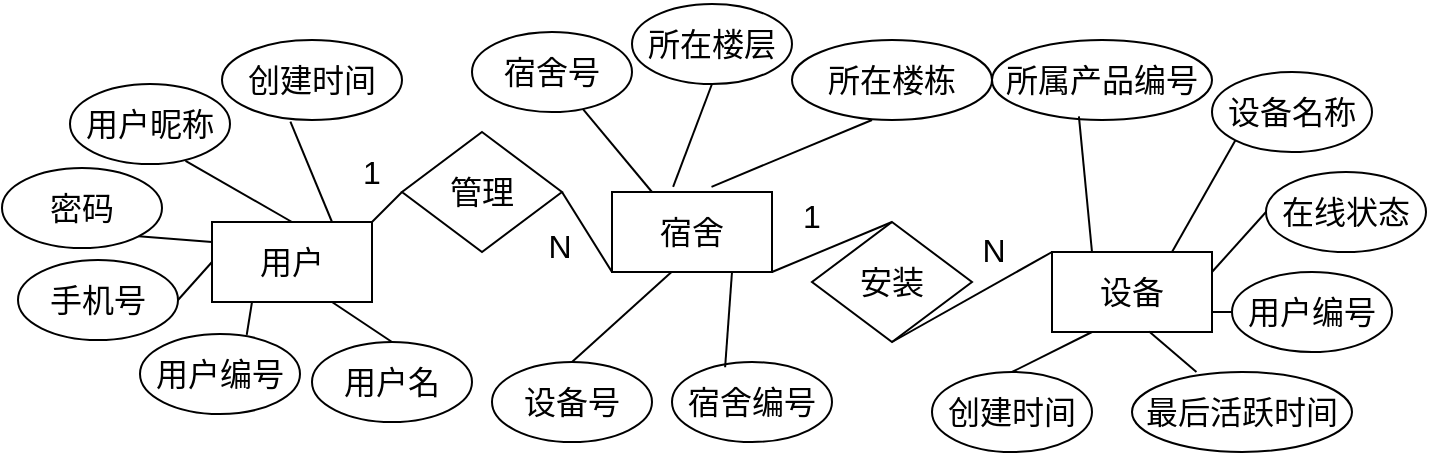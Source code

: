 <mxfile version="27.1.1">
  <diagram name="第 1 页" id="cBxDJ5uTzZWAd_RzUhWE">
    <mxGraphModel dx="1500" dy="830" grid="1" gridSize="10" guides="1" tooltips="1" connect="1" arrows="1" fold="1" page="1" pageScale="1" pageWidth="827" pageHeight="1169" math="0" shadow="0">
      <root>
        <mxCell id="0" />
        <mxCell id="1" parent="0" />
        <mxCell id="m72gc2Hyg6_g233Kz7tN-1" value="&lt;font style=&quot;font-size: 16px;&quot;&gt;宿舍&lt;/font&gt;" style="rounded=0;whiteSpace=wrap;html=1;" vertex="1" parent="1">
          <mxGeometry x="420" y="480" width="80" height="40" as="geometry" />
        </mxCell>
        <mxCell id="m72gc2Hyg6_g233Kz7tN-2" value="&lt;font style=&quot;font-size: 16px;&quot;&gt;设备&lt;/font&gt;" style="rounded=0;whiteSpace=wrap;html=1;" vertex="1" parent="1">
          <mxGeometry x="640" y="510" width="80" height="40" as="geometry" />
        </mxCell>
        <mxCell id="m72gc2Hyg6_g233Kz7tN-3" value="&lt;p class=&quot;MsoNormal&quot;&gt;&lt;font face=&quot;Helvetica&quot; style=&quot;font-size: 16px;&quot;&gt;设备名称&lt;/font&gt;&lt;/p&gt;" style="ellipse;whiteSpace=wrap;html=1;" vertex="1" parent="1">
          <mxGeometry x="720" y="420" width="80" height="40" as="geometry" />
        </mxCell>
        <mxCell id="m72gc2Hyg6_g233Kz7tN-4" value="&lt;p class=&quot;MsoNormal&quot;&gt;&lt;font face=&quot;Helvetica&quot; style=&quot;font-size: 16px;&quot;&gt;在线状态&lt;/font&gt;&lt;/p&gt;" style="ellipse;whiteSpace=wrap;html=1;" vertex="1" parent="1">
          <mxGeometry x="747" y="470" width="80" height="40" as="geometry" />
        </mxCell>
        <mxCell id="m72gc2Hyg6_g233Kz7tN-5" value="&lt;p class=&quot;MsoNormal&quot;&gt;&lt;font face=&quot;Helvetica&quot; style=&quot;font-size: 16px;&quot;&gt;用户编号&lt;/font&gt;&lt;/p&gt;" style="ellipse;whiteSpace=wrap;html=1;" vertex="1" parent="1">
          <mxGeometry x="730" y="520" width="80" height="40" as="geometry" />
        </mxCell>
        <mxCell id="m72gc2Hyg6_g233Kz7tN-6" value="&lt;p class=&quot;MsoNormal&quot;&gt;&lt;font face=&quot;Helvetica&quot; style=&quot;font-size: 16px;&quot;&gt;最后活跃时间&lt;/font&gt;&lt;/p&gt;" style="ellipse;whiteSpace=wrap;html=1;" vertex="1" parent="1">
          <mxGeometry x="680" y="570" width="110" height="40" as="geometry" />
        </mxCell>
        <mxCell id="m72gc2Hyg6_g233Kz7tN-7" value="&lt;p class=&quot;MsoNormal&quot;&gt;&lt;font face=&quot;Helvetica&quot; style=&quot;font-size: 16px;&quot;&gt;所属产品编号&lt;/font&gt;&lt;/p&gt;" style="ellipse;whiteSpace=wrap;html=1;" vertex="1" parent="1">
          <mxGeometry x="610" y="404" width="110" height="40" as="geometry" />
        </mxCell>
        <mxCell id="m72gc2Hyg6_g233Kz7tN-8" value="&lt;p class=&quot;MsoNormal&quot;&gt;&lt;span style=&quot;color: rgb(0, 0, 0);&quot;&gt;&lt;font face=&quot;Helvetica&quot; style=&quot;font-size: 16px;&quot;&gt;创建时间&lt;/font&gt;&lt;/span&gt;&lt;/p&gt;" style="ellipse;whiteSpace=wrap;html=1;" vertex="1" parent="1">
          <mxGeometry x="580" y="570" width="80" height="40" as="geometry" />
        </mxCell>
        <mxCell id="m72gc2Hyg6_g233Kz7tN-9" value="" style="endArrow=none;html=1;rounded=0;entryX=0.395;entryY=0.955;entryDx=0;entryDy=0;entryPerimeter=0;exitX=0.25;exitY=0;exitDx=0;exitDy=0;" edge="1" parent="1" source="m72gc2Hyg6_g233Kz7tN-2" target="m72gc2Hyg6_g233Kz7tN-7">
          <mxGeometry width="50" height="50" relative="1" as="geometry">
            <mxPoint x="690" y="630" as="sourcePoint" />
            <mxPoint x="730" y="590" as="targetPoint" />
          </mxGeometry>
        </mxCell>
        <mxCell id="m72gc2Hyg6_g233Kz7tN-10" value="" style="endArrow=none;html=1;rounded=0;entryX=0;entryY=1;entryDx=0;entryDy=0;exitX=0.75;exitY=0;exitDx=0;exitDy=0;" edge="1" parent="1" source="m72gc2Hyg6_g233Kz7tN-2" target="m72gc2Hyg6_g233Kz7tN-3">
          <mxGeometry width="50" height="50" relative="1" as="geometry">
            <mxPoint x="720" y="649.5" as="sourcePoint" />
            <mxPoint x="778" y="590.5" as="targetPoint" />
          </mxGeometry>
        </mxCell>
        <mxCell id="m72gc2Hyg6_g233Kz7tN-11" value="" style="endArrow=none;html=1;rounded=0;entryX=0;entryY=0.5;entryDx=0;entryDy=0;exitX=1;exitY=0.25;exitDx=0;exitDy=0;" edge="1" parent="1" source="m72gc2Hyg6_g233Kz7tN-2" target="m72gc2Hyg6_g233Kz7tN-4">
          <mxGeometry width="50" height="50" relative="1" as="geometry">
            <mxPoint x="718" y="665.5" as="sourcePoint" />
            <mxPoint x="820" y="620" as="targetPoint" />
          </mxGeometry>
        </mxCell>
        <mxCell id="m72gc2Hyg6_g233Kz7tN-12" value="" style="endArrow=none;html=1;rounded=0;entryX=0;entryY=0.5;entryDx=0;entryDy=0;exitX=1;exitY=0.75;exitDx=0;exitDy=0;" edge="1" parent="1" source="m72gc2Hyg6_g233Kz7tN-2" target="m72gc2Hyg6_g233Kz7tN-5">
          <mxGeometry width="50" height="50" relative="1" as="geometry">
            <mxPoint x="718" y="680" as="sourcePoint" />
            <mxPoint x="850" y="654.5" as="targetPoint" />
          </mxGeometry>
        </mxCell>
        <mxCell id="m72gc2Hyg6_g233Kz7tN-13" value="" style="endArrow=none;html=1;rounded=0;entryX=0.293;entryY=0;entryDx=0;entryDy=0;entryPerimeter=0;exitX=0.607;exitY=0.995;exitDx=0;exitDy=0;exitPerimeter=0;" edge="1" parent="1" source="m72gc2Hyg6_g233Kz7tN-2" target="m72gc2Hyg6_g233Kz7tN-6">
          <mxGeometry width="50" height="50" relative="1" as="geometry">
            <mxPoint x="1030" y="520" as="sourcePoint" />
            <mxPoint x="832" y="700" as="targetPoint" />
          </mxGeometry>
        </mxCell>
        <mxCell id="m72gc2Hyg6_g233Kz7tN-14" value="" style="endArrow=none;html=1;rounded=0;entryX=0.5;entryY=0;entryDx=0;entryDy=0;exitX=0.25;exitY=1;exitDx=0;exitDy=0;" edge="1" parent="1" source="m72gc2Hyg6_g233Kz7tN-2" target="m72gc2Hyg6_g233Kz7tN-8">
          <mxGeometry width="50" height="50" relative="1" as="geometry">
            <mxPoint x="710" y="690" as="sourcePoint" />
            <mxPoint x="820" y="750" as="targetPoint" />
          </mxGeometry>
        </mxCell>
        <mxCell id="m72gc2Hyg6_g233Kz7tN-15" value="&lt;span style=&quot;font-size: 16px;&quot;&gt;安装&lt;/span&gt;" style="rhombus;whiteSpace=wrap;html=1;" vertex="1" parent="1">
          <mxGeometry x="520" y="495" width="80" height="60" as="geometry" />
        </mxCell>
        <mxCell id="m72gc2Hyg6_g233Kz7tN-16" value="" style="endArrow=none;html=1;rounded=0;entryX=0.5;entryY=1;entryDx=0;entryDy=0;exitX=0;exitY=0;exitDx=0;exitDy=0;" edge="1" parent="1" source="m72gc2Hyg6_g233Kz7tN-2" target="m72gc2Hyg6_g233Kz7tN-15">
          <mxGeometry width="50" height="50" relative="1" as="geometry">
            <mxPoint x="640" y="640" as="sourcePoint" />
            <mxPoint x="690" y="590" as="targetPoint" />
          </mxGeometry>
        </mxCell>
        <mxCell id="m72gc2Hyg6_g233Kz7tN-17" value="" style="endArrow=none;html=1;rounded=0;entryX=1;entryY=1;entryDx=0;entryDy=0;exitX=0.5;exitY=0;exitDx=0;exitDy=0;" edge="1" parent="1" source="m72gc2Hyg6_g233Kz7tN-15" target="m72gc2Hyg6_g233Kz7tN-1">
          <mxGeometry width="50" height="50" relative="1" as="geometry">
            <mxPoint x="638.95" y="540" as="sourcePoint" />
            <mxPoint x="638.95" y="500" as="targetPoint" />
          </mxGeometry>
        </mxCell>
        <mxCell id="m72gc2Hyg6_g233Kz7tN-20" value="&lt;p class=&quot;MsoNormal&quot;&gt;&lt;font face=&quot;Helvetica&quot; style=&quot;font-size: 16px;&quot;&gt;宿舍号&lt;/font&gt;&lt;/p&gt;" style="ellipse;whiteSpace=wrap;html=1;" vertex="1" parent="1">
          <mxGeometry x="350" y="400" width="80" height="40" as="geometry" />
        </mxCell>
        <mxCell id="m72gc2Hyg6_g233Kz7tN-21" value="&lt;p class=&quot;MsoNormal&quot;&gt;&lt;font face=&quot;Helvetica&quot; style=&quot;font-size: 16px;&quot;&gt;所在楼层&lt;/font&gt;&lt;/p&gt;" style="ellipse;whiteSpace=wrap;html=1;" vertex="1" parent="1">
          <mxGeometry x="430" y="386" width="80" height="40" as="geometry" />
        </mxCell>
        <mxCell id="m72gc2Hyg6_g233Kz7tN-23" value="&lt;p class=&quot;MsoNormal&quot;&gt;&lt;font face=&quot;Helvetica&quot; style=&quot;font-size: 16px;&quot;&gt;设备号&lt;/font&gt;&lt;/p&gt;" style="ellipse;whiteSpace=wrap;html=1;" vertex="1" parent="1">
          <mxGeometry x="360" y="565" width="80" height="40" as="geometry" />
        </mxCell>
        <mxCell id="m72gc2Hyg6_g233Kz7tN-24" value="&lt;p class=&quot;MsoNormal&quot;&gt;&lt;span style=&quot;font-size: 16px;&quot;&gt;所在楼栋&lt;/span&gt;&lt;/p&gt;" style="ellipse;whiteSpace=wrap;html=1;" vertex="1" parent="1">
          <mxGeometry x="510" y="404" width="100" height="40" as="geometry" />
        </mxCell>
        <mxCell id="m72gc2Hyg6_g233Kz7tN-26" value="&lt;p class=&quot;MsoNormal&quot;&gt;&lt;span style=&quot;font-size: 16px;&quot;&gt;宿舍编号&lt;/span&gt;&lt;/p&gt;" style="ellipse;whiteSpace=wrap;html=1;" vertex="1" parent="1">
          <mxGeometry x="450" y="565" width="80" height="40" as="geometry" />
        </mxCell>
        <mxCell id="m72gc2Hyg6_g233Kz7tN-34" value="" style="endArrow=none;html=1;rounded=0;exitX=0.5;exitY=0;exitDx=0;exitDy=0;entryX=0.372;entryY=1;entryDx=0;entryDy=0;entryPerimeter=0;" edge="1" parent="1" source="m72gc2Hyg6_g233Kz7tN-23" target="m72gc2Hyg6_g233Kz7tN-1">
          <mxGeometry width="50" height="50" relative="1" as="geometry">
            <mxPoint x="640" y="330" as="sourcePoint" />
            <mxPoint x="740" y="350" as="targetPoint" />
          </mxGeometry>
        </mxCell>
        <mxCell id="m72gc2Hyg6_g233Kz7tN-35" value="" style="endArrow=none;html=1;rounded=0;entryX=0.25;entryY=0;entryDx=0;entryDy=0;" edge="1" parent="1" source="m72gc2Hyg6_g233Kz7tN-20" target="m72gc2Hyg6_g233Kz7tN-1">
          <mxGeometry width="50" height="50" relative="1" as="geometry">
            <mxPoint x="684" y="370" as="sourcePoint" />
            <mxPoint x="784" y="390" as="targetPoint" />
          </mxGeometry>
        </mxCell>
        <mxCell id="m72gc2Hyg6_g233Kz7tN-36" value="" style="endArrow=none;html=1;rounded=0;exitX=0.5;exitY=1;exitDx=0;exitDy=0;exitPerimeter=0;entryX=0.382;entryY=-0.065;entryDx=0;entryDy=0;entryPerimeter=0;" edge="1" parent="1" source="m72gc2Hyg6_g233Kz7tN-21" target="m72gc2Hyg6_g233Kz7tN-1">
          <mxGeometry width="50" height="50" relative="1" as="geometry">
            <mxPoint x="722" y="324" as="sourcePoint" />
            <mxPoint x="590" y="460" as="targetPoint" />
          </mxGeometry>
        </mxCell>
        <mxCell id="m72gc2Hyg6_g233Kz7tN-37" value="" style="endArrow=none;html=1;rounded=0;exitX=0.4;exitY=1;exitDx=0;exitDy=0;entryX=0.622;entryY=-0.065;entryDx=0;entryDy=0;exitPerimeter=0;entryPerimeter=0;" edge="1" parent="1" source="m72gc2Hyg6_g233Kz7tN-24" target="m72gc2Hyg6_g233Kz7tN-1">
          <mxGeometry width="50" height="50" relative="1" as="geometry">
            <mxPoint x="770" y="360" as="sourcePoint" />
            <mxPoint x="730" y="430" as="targetPoint" />
          </mxGeometry>
        </mxCell>
        <mxCell id="m72gc2Hyg6_g233Kz7tN-38" value="" style="endArrow=none;html=1;rounded=0;exitX=0.332;exitY=0.065;exitDx=0;exitDy=0;exitPerimeter=0;" edge="1" parent="1" source="m72gc2Hyg6_g233Kz7tN-26">
          <mxGeometry width="50" height="50" relative="1" as="geometry">
            <mxPoint x="480" y="580" as="sourcePoint" />
            <mxPoint x="480" y="520" as="targetPoint" />
          </mxGeometry>
        </mxCell>
        <mxCell id="m72gc2Hyg6_g233Kz7tN-40" value="&lt;span style=&quot;font-size: 16px;&quot;&gt;1&lt;/span&gt;" style="text;html=1;align=center;verticalAlign=middle;whiteSpace=wrap;rounded=0;" vertex="1" parent="1">
          <mxGeometry x="270" y="455" width="60" height="30" as="geometry" />
        </mxCell>
        <mxCell id="m72gc2Hyg6_g233Kz7tN-41" value="&lt;span style=&quot;font-size: 16px;&quot;&gt;N&lt;/span&gt;" style="text;html=1;align=center;verticalAlign=middle;whiteSpace=wrap;rounded=0;" vertex="1" parent="1">
          <mxGeometry x="364" y="492" width="60" height="30" as="geometry" />
        </mxCell>
        <mxCell id="m72gc2Hyg6_g233Kz7tN-42" style="edgeStyle=orthogonalEdgeStyle;rounded=0;orthogonalLoop=1;jettySize=auto;html=1;exitX=0.5;exitY=1;exitDx=0;exitDy=0;" edge="1" parent="1" source="m72gc2Hyg6_g233Kz7tN-6" target="m72gc2Hyg6_g233Kz7tN-6">
          <mxGeometry relative="1" as="geometry" />
        </mxCell>
        <mxCell id="m72gc2Hyg6_g233Kz7tN-59" value="&lt;font style=&quot;font-size: 16px;&quot;&gt;用户&lt;/font&gt;" style="rounded=0;whiteSpace=wrap;html=1;" vertex="1" parent="1">
          <mxGeometry x="220" y="495" width="80" height="40" as="geometry" />
        </mxCell>
        <mxCell id="m72gc2Hyg6_g233Kz7tN-60" value="&lt;p class=&quot;MsoNormal&quot;&gt;&lt;font face=&quot;Helvetica&quot; style=&quot;font-size: 16px;&quot;&gt;用户编号&lt;/font&gt;&lt;/p&gt;" style="ellipse;whiteSpace=wrap;html=1;" vertex="1" parent="1">
          <mxGeometry x="184" y="551" width="80" height="40" as="geometry" />
        </mxCell>
        <mxCell id="m72gc2Hyg6_g233Kz7tN-61" value="&lt;p class=&quot;MsoNormal&quot;&gt;&lt;font face=&quot;Helvetica&quot; style=&quot;font-size: 16px;&quot;&gt;用户昵称&lt;/font&gt;&lt;/p&gt;" style="ellipse;whiteSpace=wrap;html=1;" vertex="1" parent="1">
          <mxGeometry x="149" y="426" width="80" height="40" as="geometry" />
        </mxCell>
        <mxCell id="m72gc2Hyg6_g233Kz7tN-62" value="&lt;p class=&quot;MsoNormal&quot;&gt;&lt;font face=&quot;Helvetica&quot; style=&quot;font-size: 16px;&quot;&gt;用户名&lt;/font&gt;&lt;/p&gt;" style="ellipse;whiteSpace=wrap;html=1;" vertex="1" parent="1">
          <mxGeometry x="270" y="555" width="80" height="40" as="geometry" />
        </mxCell>
        <mxCell id="m72gc2Hyg6_g233Kz7tN-63" value="&lt;p class=&quot;MsoNormal&quot;&gt;&lt;font face=&quot;Helvetica&quot; style=&quot;font-size: 16px;&quot;&gt;密码&lt;/font&gt;&lt;/p&gt;" style="ellipse;whiteSpace=wrap;html=1;" vertex="1" parent="1">
          <mxGeometry x="115" y="468" width="80" height="40" as="geometry" />
        </mxCell>
        <mxCell id="m72gc2Hyg6_g233Kz7tN-64" value="&lt;p class=&quot;MsoNormal&quot;&gt;&lt;font style=&quot;font-size: 16px;&quot;&gt;手机号&lt;/font&gt;&lt;/p&gt;" style="ellipse;whiteSpace=wrap;html=1;" vertex="1" parent="1">
          <mxGeometry x="123" y="514" width="80" height="40" as="geometry" />
        </mxCell>
        <mxCell id="m72gc2Hyg6_g233Kz7tN-66" value="&lt;p class=&quot;MsoNormal&quot;&gt;&lt;font face=&quot;Helvetica&quot; style=&quot;font-size: 16px;&quot;&gt;创建时间&lt;/font&gt;&lt;/p&gt;" style="ellipse;whiteSpace=wrap;html=1;" vertex="1" parent="1">
          <mxGeometry x="225" y="404" width="90" height="40" as="geometry" />
        </mxCell>
        <mxCell id="m72gc2Hyg6_g233Kz7tN-67" value="" style="endArrow=none;html=1;rounded=0;exitX=0.5;exitY=0;exitDx=0;exitDy=0;entryX=0.75;entryY=1;entryDx=0;entryDy=0;" edge="1" parent="1" source="m72gc2Hyg6_g233Kz7tN-62" target="m72gc2Hyg6_g233Kz7tN-59">
          <mxGeometry width="50" height="50" relative="1" as="geometry">
            <mxPoint x="150" y="585" as="sourcePoint" />
            <mxPoint x="200" y="535" as="targetPoint" />
          </mxGeometry>
        </mxCell>
        <mxCell id="m72gc2Hyg6_g233Kz7tN-69" value="" style="endArrow=none;html=1;rounded=0;exitX=0.667;exitY=0.01;exitDx=0;exitDy=0;entryX=0.25;entryY=1;entryDx=0;entryDy=0;exitPerimeter=0;" edge="1" parent="1" source="m72gc2Hyg6_g233Kz7tN-60" target="m72gc2Hyg6_g233Kz7tN-59">
          <mxGeometry width="50" height="50" relative="1" as="geometry">
            <mxPoint x="138" y="551" as="sourcePoint" />
            <mxPoint x="200" y="505" as="targetPoint" />
          </mxGeometry>
        </mxCell>
        <mxCell id="m72gc2Hyg6_g233Kz7tN-70" value="" style="endArrow=none;html=1;rounded=0;exitX=1;exitY=0.5;exitDx=0;exitDy=0;entryX=0;entryY=0.5;entryDx=0;entryDy=0;" edge="1" parent="1" source="m72gc2Hyg6_g233Kz7tN-64" target="m72gc2Hyg6_g233Kz7tN-59">
          <mxGeometry width="50" height="50" relative="1" as="geometry">
            <mxPoint x="120" y="495" as="sourcePoint" />
            <mxPoint x="210" y="475" as="targetPoint" />
          </mxGeometry>
        </mxCell>
        <mxCell id="m72gc2Hyg6_g233Kz7tN-71" value="" style="endArrow=none;html=1;rounded=0;exitX=1;exitY=1;exitDx=0;exitDy=0;entryX=0;entryY=0.25;entryDx=0;entryDy=0;" edge="1" parent="1" source="m72gc2Hyg6_g233Kz7tN-63" target="m72gc2Hyg6_g233Kz7tN-59">
          <mxGeometry width="50" height="50" relative="1" as="geometry">
            <mxPoint x="150" y="445" as="sourcePoint" />
            <mxPoint x="240" y="525" as="targetPoint" />
          </mxGeometry>
        </mxCell>
        <mxCell id="m72gc2Hyg6_g233Kz7tN-73" value="" style="endArrow=none;html=1;rounded=0;exitX=0.722;exitY=0.96;exitDx=0;exitDy=0;entryX=0.5;entryY=0;entryDx=0;entryDy=0;exitPerimeter=0;" edge="1" parent="1" source="m72gc2Hyg6_g233Kz7tN-61" target="m72gc2Hyg6_g233Kz7tN-59">
          <mxGeometry width="50" height="50" relative="1" as="geometry">
            <mxPoint x="235" y="385" as="sourcePoint" />
            <mxPoint x="265" y="481" as="targetPoint" />
          </mxGeometry>
        </mxCell>
        <mxCell id="m72gc2Hyg6_g233Kz7tN-74" value="" style="endArrow=none;html=1;rounded=0;exitX=0.38;exitY=1.02;exitDx=0;exitDy=0;entryX=0.75;entryY=0;entryDx=0;entryDy=0;exitPerimeter=0;" edge="1" parent="1" source="m72gc2Hyg6_g233Kz7tN-66" target="m72gc2Hyg6_g233Kz7tN-59">
          <mxGeometry width="50" height="50" relative="1" as="geometry">
            <mxPoint x="285" y="375" as="sourcePoint" />
            <mxPoint x="280" y="495" as="targetPoint" />
          </mxGeometry>
        </mxCell>
        <mxCell id="m72gc2Hyg6_g233Kz7tN-76" value="&lt;span style=&quot;font-size: 16px;&quot;&gt;管理&lt;/span&gt;" style="rhombus;whiteSpace=wrap;html=1;" vertex="1" parent="1">
          <mxGeometry x="315" y="450" width="80" height="60" as="geometry" />
        </mxCell>
        <mxCell id="m72gc2Hyg6_g233Kz7tN-77" value="" style="endArrow=none;html=1;rounded=0;exitX=1;exitY=0;exitDx=0;exitDy=0;entryX=0;entryY=0.5;entryDx=0;entryDy=0;" edge="1" parent="1" source="m72gc2Hyg6_g233Kz7tN-59" target="m72gc2Hyg6_g233Kz7tN-76">
          <mxGeometry width="50" height="50" relative="1" as="geometry">
            <mxPoint x="340" y="579" as="sourcePoint" />
            <mxPoint x="442" y="570" as="targetPoint" />
          </mxGeometry>
        </mxCell>
        <mxCell id="m72gc2Hyg6_g233Kz7tN-78" value="" style="endArrow=none;html=1;rounded=0;exitX=1;exitY=0.5;exitDx=0;exitDy=0;entryX=0;entryY=1;entryDx=0;entryDy=0;" edge="1" parent="1" source="m72gc2Hyg6_g233Kz7tN-76" target="m72gc2Hyg6_g233Kz7tN-1">
          <mxGeometry width="50" height="50" relative="1" as="geometry">
            <mxPoint x="500" y="570" as="sourcePoint" />
            <mxPoint x="560" y="580" as="targetPoint" />
          </mxGeometry>
        </mxCell>
        <mxCell id="m72gc2Hyg6_g233Kz7tN-81" value="&lt;span style=&quot;font-size: 16px;&quot;&gt;1&lt;/span&gt;" style="text;html=1;align=center;verticalAlign=middle;whiteSpace=wrap;rounded=0;" vertex="1" parent="1">
          <mxGeometry x="490" y="477" width="60" height="30" as="geometry" />
        </mxCell>
        <mxCell id="m72gc2Hyg6_g233Kz7tN-82" value="&lt;span style=&quot;font-size: 16px;&quot;&gt;N&lt;/span&gt;" style="text;html=1;align=center;verticalAlign=middle;whiteSpace=wrap;rounded=0;" vertex="1" parent="1">
          <mxGeometry x="581" y="494" width="60" height="30" as="geometry" />
        </mxCell>
      </root>
    </mxGraphModel>
  </diagram>
</mxfile>
